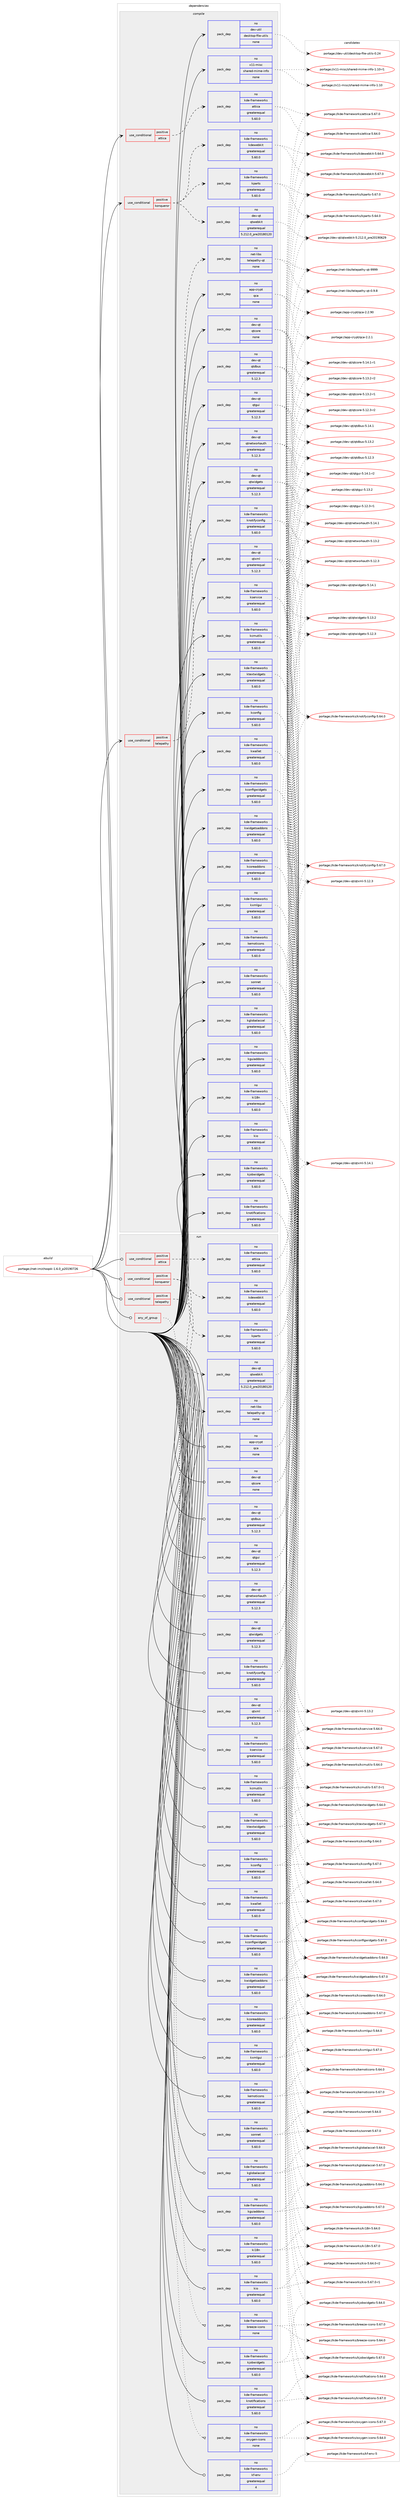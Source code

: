 digraph prolog {

# *************
# Graph options
# *************

newrank=true;
concentrate=true;
compound=true;
graph [rankdir=LR,fontname=Helvetica,fontsize=10,ranksep=1.5];#, ranksep=2.5, nodesep=0.2];
edge  [arrowhead=vee];
node  [fontname=Helvetica,fontsize=10];

# **********
# The ebuild
# **********

subgraph cluster_leftcol {
color=gray;
rank=same;
label=<<i>ebuild</i>>;
id [label="portage://net-im/choqok-1.6.0_p20190726", color=red, width=4, href="../net-im/choqok-1.6.0_p20190726.svg"];
}

# ****************
# The dependencies
# ****************

subgraph cluster_midcol {
color=gray;
label=<<i>dependencies</i>>;
subgraph cluster_compile {
fillcolor="#eeeeee";
style=filled;
label=<<i>compile</i>>;
subgraph cond22319 {
dependency99354 [label=<<TABLE BORDER="0" CELLBORDER="1" CELLSPACING="0" CELLPADDING="4"><TR><TD ROWSPAN="3" CELLPADDING="10">use_conditional</TD></TR><TR><TD>positive</TD></TR><TR><TD>attica</TD></TR></TABLE>>, shape=none, color=red];
subgraph pack75166 {
dependency99355 [label=<<TABLE BORDER="0" CELLBORDER="1" CELLSPACING="0" CELLPADDING="4" WIDTH="220"><TR><TD ROWSPAN="6" CELLPADDING="30">pack_dep</TD></TR><TR><TD WIDTH="110">no</TD></TR><TR><TD>kde-frameworks</TD></TR><TR><TD>attica</TD></TR><TR><TD>greaterequal</TD></TR><TR><TD>5.60.0</TD></TR></TABLE>>, shape=none, color=blue];
}
dependency99354:e -> dependency99355:w [weight=20,style="dashed",arrowhead="vee"];
}
id:e -> dependency99354:w [weight=20,style="solid",arrowhead="vee"];
subgraph cond22320 {
dependency99356 [label=<<TABLE BORDER="0" CELLBORDER="1" CELLSPACING="0" CELLPADDING="4"><TR><TD ROWSPAN="3" CELLPADDING="10">use_conditional</TD></TR><TR><TD>positive</TD></TR><TR><TD>konqueror</TD></TR></TABLE>>, shape=none, color=red];
subgraph pack75167 {
dependency99357 [label=<<TABLE BORDER="0" CELLBORDER="1" CELLSPACING="0" CELLPADDING="4" WIDTH="220"><TR><TD ROWSPAN="6" CELLPADDING="30">pack_dep</TD></TR><TR><TD WIDTH="110">no</TD></TR><TR><TD>dev-qt</TD></TR><TR><TD>qtwebkit</TD></TR><TR><TD>greaterequal</TD></TR><TR><TD>5.212.0_pre20180120</TD></TR></TABLE>>, shape=none, color=blue];
}
dependency99356:e -> dependency99357:w [weight=20,style="dashed",arrowhead="vee"];
subgraph pack75168 {
dependency99358 [label=<<TABLE BORDER="0" CELLBORDER="1" CELLSPACING="0" CELLPADDING="4" WIDTH="220"><TR><TD ROWSPAN="6" CELLPADDING="30">pack_dep</TD></TR><TR><TD WIDTH="110">no</TD></TR><TR><TD>kde-frameworks</TD></TR><TR><TD>kdewebkit</TD></TR><TR><TD>greaterequal</TD></TR><TR><TD>5.60.0</TD></TR></TABLE>>, shape=none, color=blue];
}
dependency99356:e -> dependency99358:w [weight=20,style="dashed",arrowhead="vee"];
subgraph pack75169 {
dependency99359 [label=<<TABLE BORDER="0" CELLBORDER="1" CELLSPACING="0" CELLPADDING="4" WIDTH="220"><TR><TD ROWSPAN="6" CELLPADDING="30">pack_dep</TD></TR><TR><TD WIDTH="110">no</TD></TR><TR><TD>kde-frameworks</TD></TR><TR><TD>kparts</TD></TR><TR><TD>greaterequal</TD></TR><TR><TD>5.60.0</TD></TR></TABLE>>, shape=none, color=blue];
}
dependency99356:e -> dependency99359:w [weight=20,style="dashed",arrowhead="vee"];
}
id:e -> dependency99356:w [weight=20,style="solid",arrowhead="vee"];
subgraph cond22321 {
dependency99360 [label=<<TABLE BORDER="0" CELLBORDER="1" CELLSPACING="0" CELLPADDING="4"><TR><TD ROWSPAN="3" CELLPADDING="10">use_conditional</TD></TR><TR><TD>positive</TD></TR><TR><TD>telepathy</TD></TR></TABLE>>, shape=none, color=red];
subgraph pack75170 {
dependency99361 [label=<<TABLE BORDER="0" CELLBORDER="1" CELLSPACING="0" CELLPADDING="4" WIDTH="220"><TR><TD ROWSPAN="6" CELLPADDING="30">pack_dep</TD></TR><TR><TD WIDTH="110">no</TD></TR><TR><TD>net-libs</TD></TR><TR><TD>telepathy-qt</TD></TR><TR><TD>none</TD></TR><TR><TD></TD></TR></TABLE>>, shape=none, color=blue];
}
dependency99360:e -> dependency99361:w [weight=20,style="dashed",arrowhead="vee"];
}
id:e -> dependency99360:w [weight=20,style="solid",arrowhead="vee"];
subgraph pack75171 {
dependency99362 [label=<<TABLE BORDER="0" CELLBORDER="1" CELLSPACING="0" CELLPADDING="4" WIDTH="220"><TR><TD ROWSPAN="6" CELLPADDING="30">pack_dep</TD></TR><TR><TD WIDTH="110">no</TD></TR><TR><TD>app-crypt</TD></TR><TR><TD>qca</TD></TR><TR><TD>none</TD></TR><TR><TD></TD></TR></TABLE>>, shape=none, color=blue];
}
id:e -> dependency99362:w [weight=20,style="solid",arrowhead="vee"];
subgraph pack75172 {
dependency99363 [label=<<TABLE BORDER="0" CELLBORDER="1" CELLSPACING="0" CELLPADDING="4" WIDTH="220"><TR><TD ROWSPAN="6" CELLPADDING="30">pack_dep</TD></TR><TR><TD WIDTH="110">no</TD></TR><TR><TD>dev-qt</TD></TR><TR><TD>qtcore</TD></TR><TR><TD>none</TD></TR><TR><TD></TD></TR></TABLE>>, shape=none, color=blue];
}
id:e -> dependency99363:w [weight=20,style="solid",arrowhead="vee"];
subgraph pack75173 {
dependency99364 [label=<<TABLE BORDER="0" CELLBORDER="1" CELLSPACING="0" CELLPADDING="4" WIDTH="220"><TR><TD ROWSPAN="6" CELLPADDING="30">pack_dep</TD></TR><TR><TD WIDTH="110">no</TD></TR><TR><TD>dev-qt</TD></TR><TR><TD>qtdbus</TD></TR><TR><TD>greaterequal</TD></TR><TR><TD>5.12.3</TD></TR></TABLE>>, shape=none, color=blue];
}
id:e -> dependency99364:w [weight=20,style="solid",arrowhead="vee"];
subgraph pack75174 {
dependency99365 [label=<<TABLE BORDER="0" CELLBORDER="1" CELLSPACING="0" CELLPADDING="4" WIDTH="220"><TR><TD ROWSPAN="6" CELLPADDING="30">pack_dep</TD></TR><TR><TD WIDTH="110">no</TD></TR><TR><TD>dev-qt</TD></TR><TR><TD>qtgui</TD></TR><TR><TD>greaterequal</TD></TR><TR><TD>5.12.3</TD></TR></TABLE>>, shape=none, color=blue];
}
id:e -> dependency99365:w [weight=20,style="solid",arrowhead="vee"];
subgraph pack75175 {
dependency99366 [label=<<TABLE BORDER="0" CELLBORDER="1" CELLSPACING="0" CELLPADDING="4" WIDTH="220"><TR><TD ROWSPAN="6" CELLPADDING="30">pack_dep</TD></TR><TR><TD WIDTH="110">no</TD></TR><TR><TD>dev-qt</TD></TR><TR><TD>qtnetworkauth</TD></TR><TR><TD>greaterequal</TD></TR><TR><TD>5.12.3</TD></TR></TABLE>>, shape=none, color=blue];
}
id:e -> dependency99366:w [weight=20,style="solid",arrowhead="vee"];
subgraph pack75176 {
dependency99367 [label=<<TABLE BORDER="0" CELLBORDER="1" CELLSPACING="0" CELLPADDING="4" WIDTH="220"><TR><TD ROWSPAN="6" CELLPADDING="30">pack_dep</TD></TR><TR><TD WIDTH="110">no</TD></TR><TR><TD>dev-qt</TD></TR><TR><TD>qtwidgets</TD></TR><TR><TD>greaterequal</TD></TR><TR><TD>5.12.3</TD></TR></TABLE>>, shape=none, color=blue];
}
id:e -> dependency99367:w [weight=20,style="solid",arrowhead="vee"];
subgraph pack75177 {
dependency99368 [label=<<TABLE BORDER="0" CELLBORDER="1" CELLSPACING="0" CELLPADDING="4" WIDTH="220"><TR><TD ROWSPAN="6" CELLPADDING="30">pack_dep</TD></TR><TR><TD WIDTH="110">no</TD></TR><TR><TD>dev-qt</TD></TR><TR><TD>qtxml</TD></TR><TR><TD>greaterequal</TD></TR><TR><TD>5.12.3</TD></TR></TABLE>>, shape=none, color=blue];
}
id:e -> dependency99368:w [weight=20,style="solid",arrowhead="vee"];
subgraph pack75178 {
dependency99369 [label=<<TABLE BORDER="0" CELLBORDER="1" CELLSPACING="0" CELLPADDING="4" WIDTH="220"><TR><TD ROWSPAN="6" CELLPADDING="30">pack_dep</TD></TR><TR><TD WIDTH="110">no</TD></TR><TR><TD>dev-util</TD></TR><TR><TD>desktop-file-utils</TD></TR><TR><TD>none</TD></TR><TR><TD></TD></TR></TABLE>>, shape=none, color=blue];
}
id:e -> dependency99369:w [weight=20,style="solid",arrowhead="vee"];
subgraph pack75179 {
dependency99370 [label=<<TABLE BORDER="0" CELLBORDER="1" CELLSPACING="0" CELLPADDING="4" WIDTH="220"><TR><TD ROWSPAN="6" CELLPADDING="30">pack_dep</TD></TR><TR><TD WIDTH="110">no</TD></TR><TR><TD>kde-frameworks</TD></TR><TR><TD>kcmutils</TD></TR><TR><TD>greaterequal</TD></TR><TR><TD>5.60.0</TD></TR></TABLE>>, shape=none, color=blue];
}
id:e -> dependency99370:w [weight=20,style="solid",arrowhead="vee"];
subgraph pack75180 {
dependency99371 [label=<<TABLE BORDER="0" CELLBORDER="1" CELLSPACING="0" CELLPADDING="4" WIDTH="220"><TR><TD ROWSPAN="6" CELLPADDING="30">pack_dep</TD></TR><TR><TD WIDTH="110">no</TD></TR><TR><TD>kde-frameworks</TD></TR><TR><TD>kconfig</TD></TR><TR><TD>greaterequal</TD></TR><TR><TD>5.60.0</TD></TR></TABLE>>, shape=none, color=blue];
}
id:e -> dependency99371:w [weight=20,style="solid",arrowhead="vee"];
subgraph pack75181 {
dependency99372 [label=<<TABLE BORDER="0" CELLBORDER="1" CELLSPACING="0" CELLPADDING="4" WIDTH="220"><TR><TD ROWSPAN="6" CELLPADDING="30">pack_dep</TD></TR><TR><TD WIDTH="110">no</TD></TR><TR><TD>kde-frameworks</TD></TR><TR><TD>kconfigwidgets</TD></TR><TR><TD>greaterequal</TD></TR><TR><TD>5.60.0</TD></TR></TABLE>>, shape=none, color=blue];
}
id:e -> dependency99372:w [weight=20,style="solid",arrowhead="vee"];
subgraph pack75182 {
dependency99373 [label=<<TABLE BORDER="0" CELLBORDER="1" CELLSPACING="0" CELLPADDING="4" WIDTH="220"><TR><TD ROWSPAN="6" CELLPADDING="30">pack_dep</TD></TR><TR><TD WIDTH="110">no</TD></TR><TR><TD>kde-frameworks</TD></TR><TR><TD>kcoreaddons</TD></TR><TR><TD>greaterequal</TD></TR><TR><TD>5.60.0</TD></TR></TABLE>>, shape=none, color=blue];
}
id:e -> dependency99373:w [weight=20,style="solid",arrowhead="vee"];
subgraph pack75183 {
dependency99374 [label=<<TABLE BORDER="0" CELLBORDER="1" CELLSPACING="0" CELLPADDING="4" WIDTH="220"><TR><TD ROWSPAN="6" CELLPADDING="30">pack_dep</TD></TR><TR><TD WIDTH="110">no</TD></TR><TR><TD>kde-frameworks</TD></TR><TR><TD>kemoticons</TD></TR><TR><TD>greaterequal</TD></TR><TR><TD>5.60.0</TD></TR></TABLE>>, shape=none, color=blue];
}
id:e -> dependency99374:w [weight=20,style="solid",arrowhead="vee"];
subgraph pack75184 {
dependency99375 [label=<<TABLE BORDER="0" CELLBORDER="1" CELLSPACING="0" CELLPADDING="4" WIDTH="220"><TR><TD ROWSPAN="6" CELLPADDING="30">pack_dep</TD></TR><TR><TD WIDTH="110">no</TD></TR><TR><TD>kde-frameworks</TD></TR><TR><TD>kglobalaccel</TD></TR><TR><TD>greaterequal</TD></TR><TR><TD>5.60.0</TD></TR></TABLE>>, shape=none, color=blue];
}
id:e -> dependency99375:w [weight=20,style="solid",arrowhead="vee"];
subgraph pack75185 {
dependency99376 [label=<<TABLE BORDER="0" CELLBORDER="1" CELLSPACING="0" CELLPADDING="4" WIDTH="220"><TR><TD ROWSPAN="6" CELLPADDING="30">pack_dep</TD></TR><TR><TD WIDTH="110">no</TD></TR><TR><TD>kde-frameworks</TD></TR><TR><TD>kguiaddons</TD></TR><TR><TD>greaterequal</TD></TR><TR><TD>5.60.0</TD></TR></TABLE>>, shape=none, color=blue];
}
id:e -> dependency99376:w [weight=20,style="solid",arrowhead="vee"];
subgraph pack75186 {
dependency99377 [label=<<TABLE BORDER="0" CELLBORDER="1" CELLSPACING="0" CELLPADDING="4" WIDTH="220"><TR><TD ROWSPAN="6" CELLPADDING="30">pack_dep</TD></TR><TR><TD WIDTH="110">no</TD></TR><TR><TD>kde-frameworks</TD></TR><TR><TD>ki18n</TD></TR><TR><TD>greaterequal</TD></TR><TR><TD>5.60.0</TD></TR></TABLE>>, shape=none, color=blue];
}
id:e -> dependency99377:w [weight=20,style="solid",arrowhead="vee"];
subgraph pack75187 {
dependency99378 [label=<<TABLE BORDER="0" CELLBORDER="1" CELLSPACING="0" CELLPADDING="4" WIDTH="220"><TR><TD ROWSPAN="6" CELLPADDING="30">pack_dep</TD></TR><TR><TD WIDTH="110">no</TD></TR><TR><TD>kde-frameworks</TD></TR><TR><TD>kio</TD></TR><TR><TD>greaterequal</TD></TR><TR><TD>5.60.0</TD></TR></TABLE>>, shape=none, color=blue];
}
id:e -> dependency99378:w [weight=20,style="solid",arrowhead="vee"];
subgraph pack75188 {
dependency99379 [label=<<TABLE BORDER="0" CELLBORDER="1" CELLSPACING="0" CELLPADDING="4" WIDTH="220"><TR><TD ROWSPAN="6" CELLPADDING="30">pack_dep</TD></TR><TR><TD WIDTH="110">no</TD></TR><TR><TD>kde-frameworks</TD></TR><TR><TD>kjobwidgets</TD></TR><TR><TD>greaterequal</TD></TR><TR><TD>5.60.0</TD></TR></TABLE>>, shape=none, color=blue];
}
id:e -> dependency99379:w [weight=20,style="solid",arrowhead="vee"];
subgraph pack75189 {
dependency99380 [label=<<TABLE BORDER="0" CELLBORDER="1" CELLSPACING="0" CELLPADDING="4" WIDTH="220"><TR><TD ROWSPAN="6" CELLPADDING="30">pack_dep</TD></TR><TR><TD WIDTH="110">no</TD></TR><TR><TD>kde-frameworks</TD></TR><TR><TD>knotifications</TD></TR><TR><TD>greaterequal</TD></TR><TR><TD>5.60.0</TD></TR></TABLE>>, shape=none, color=blue];
}
id:e -> dependency99380:w [weight=20,style="solid",arrowhead="vee"];
subgraph pack75190 {
dependency99381 [label=<<TABLE BORDER="0" CELLBORDER="1" CELLSPACING="0" CELLPADDING="4" WIDTH="220"><TR><TD ROWSPAN="6" CELLPADDING="30">pack_dep</TD></TR><TR><TD WIDTH="110">no</TD></TR><TR><TD>kde-frameworks</TD></TR><TR><TD>knotifyconfig</TD></TR><TR><TD>greaterequal</TD></TR><TR><TD>5.60.0</TD></TR></TABLE>>, shape=none, color=blue];
}
id:e -> dependency99381:w [weight=20,style="solid",arrowhead="vee"];
subgraph pack75191 {
dependency99382 [label=<<TABLE BORDER="0" CELLBORDER="1" CELLSPACING="0" CELLPADDING="4" WIDTH="220"><TR><TD ROWSPAN="6" CELLPADDING="30">pack_dep</TD></TR><TR><TD WIDTH="110">no</TD></TR><TR><TD>kde-frameworks</TD></TR><TR><TD>kservice</TD></TR><TR><TD>greaterequal</TD></TR><TR><TD>5.60.0</TD></TR></TABLE>>, shape=none, color=blue];
}
id:e -> dependency99382:w [weight=20,style="solid",arrowhead="vee"];
subgraph pack75192 {
dependency99383 [label=<<TABLE BORDER="0" CELLBORDER="1" CELLSPACING="0" CELLPADDING="4" WIDTH="220"><TR><TD ROWSPAN="6" CELLPADDING="30">pack_dep</TD></TR><TR><TD WIDTH="110">no</TD></TR><TR><TD>kde-frameworks</TD></TR><TR><TD>ktextwidgets</TD></TR><TR><TD>greaterequal</TD></TR><TR><TD>5.60.0</TD></TR></TABLE>>, shape=none, color=blue];
}
id:e -> dependency99383:w [weight=20,style="solid",arrowhead="vee"];
subgraph pack75193 {
dependency99384 [label=<<TABLE BORDER="0" CELLBORDER="1" CELLSPACING="0" CELLPADDING="4" WIDTH="220"><TR><TD ROWSPAN="6" CELLPADDING="30">pack_dep</TD></TR><TR><TD WIDTH="110">no</TD></TR><TR><TD>kde-frameworks</TD></TR><TR><TD>kwallet</TD></TR><TR><TD>greaterequal</TD></TR><TR><TD>5.60.0</TD></TR></TABLE>>, shape=none, color=blue];
}
id:e -> dependency99384:w [weight=20,style="solid",arrowhead="vee"];
subgraph pack75194 {
dependency99385 [label=<<TABLE BORDER="0" CELLBORDER="1" CELLSPACING="0" CELLPADDING="4" WIDTH="220"><TR><TD ROWSPAN="6" CELLPADDING="30">pack_dep</TD></TR><TR><TD WIDTH="110">no</TD></TR><TR><TD>kde-frameworks</TD></TR><TR><TD>kwidgetsaddons</TD></TR><TR><TD>greaterequal</TD></TR><TR><TD>5.60.0</TD></TR></TABLE>>, shape=none, color=blue];
}
id:e -> dependency99385:w [weight=20,style="solid",arrowhead="vee"];
subgraph pack75195 {
dependency99386 [label=<<TABLE BORDER="0" CELLBORDER="1" CELLSPACING="0" CELLPADDING="4" WIDTH="220"><TR><TD ROWSPAN="6" CELLPADDING="30">pack_dep</TD></TR><TR><TD WIDTH="110">no</TD></TR><TR><TD>kde-frameworks</TD></TR><TR><TD>kxmlgui</TD></TR><TR><TD>greaterequal</TD></TR><TR><TD>5.60.0</TD></TR></TABLE>>, shape=none, color=blue];
}
id:e -> dependency99386:w [weight=20,style="solid",arrowhead="vee"];
subgraph pack75196 {
dependency99387 [label=<<TABLE BORDER="0" CELLBORDER="1" CELLSPACING="0" CELLPADDING="4" WIDTH="220"><TR><TD ROWSPAN="6" CELLPADDING="30">pack_dep</TD></TR><TR><TD WIDTH="110">no</TD></TR><TR><TD>kde-frameworks</TD></TR><TR><TD>sonnet</TD></TR><TR><TD>greaterequal</TD></TR><TR><TD>5.60.0</TD></TR></TABLE>>, shape=none, color=blue];
}
id:e -> dependency99387:w [weight=20,style="solid",arrowhead="vee"];
subgraph pack75197 {
dependency99388 [label=<<TABLE BORDER="0" CELLBORDER="1" CELLSPACING="0" CELLPADDING="4" WIDTH="220"><TR><TD ROWSPAN="6" CELLPADDING="30">pack_dep</TD></TR><TR><TD WIDTH="110">no</TD></TR><TR><TD>x11-misc</TD></TR><TR><TD>shared-mime-info</TD></TR><TR><TD>none</TD></TR><TR><TD></TD></TR></TABLE>>, shape=none, color=blue];
}
id:e -> dependency99388:w [weight=20,style="solid",arrowhead="vee"];
}
subgraph cluster_compileandrun {
fillcolor="#eeeeee";
style=filled;
label=<<i>compile and run</i>>;
}
subgraph cluster_run {
fillcolor="#eeeeee";
style=filled;
label=<<i>run</i>>;
subgraph any1782 {
dependency99389 [label=<<TABLE BORDER="0" CELLBORDER="1" CELLSPACING="0" CELLPADDING="4"><TR><TD CELLPADDING="10">any_of_group</TD></TR></TABLE>>, shape=none, color=red];subgraph pack75198 {
dependency99390 [label=<<TABLE BORDER="0" CELLBORDER="1" CELLSPACING="0" CELLPADDING="4" WIDTH="220"><TR><TD ROWSPAN="6" CELLPADDING="30">pack_dep</TD></TR><TR><TD WIDTH="110">no</TD></TR><TR><TD>kde-frameworks</TD></TR><TR><TD>breeze-icons</TD></TR><TR><TD>none</TD></TR><TR><TD></TD></TR></TABLE>>, shape=none, color=blue];
}
dependency99389:e -> dependency99390:w [weight=20,style="dotted",arrowhead="oinv"];
subgraph pack75199 {
dependency99391 [label=<<TABLE BORDER="0" CELLBORDER="1" CELLSPACING="0" CELLPADDING="4" WIDTH="220"><TR><TD ROWSPAN="6" CELLPADDING="30">pack_dep</TD></TR><TR><TD WIDTH="110">no</TD></TR><TR><TD>kde-frameworks</TD></TR><TR><TD>oxygen-icons</TD></TR><TR><TD>none</TD></TR><TR><TD></TD></TR></TABLE>>, shape=none, color=blue];
}
dependency99389:e -> dependency99391:w [weight=20,style="dotted",arrowhead="oinv"];
}
id:e -> dependency99389:w [weight=20,style="solid",arrowhead="odot"];
subgraph cond22322 {
dependency99392 [label=<<TABLE BORDER="0" CELLBORDER="1" CELLSPACING="0" CELLPADDING="4"><TR><TD ROWSPAN="3" CELLPADDING="10">use_conditional</TD></TR><TR><TD>positive</TD></TR><TR><TD>attica</TD></TR></TABLE>>, shape=none, color=red];
subgraph pack75200 {
dependency99393 [label=<<TABLE BORDER="0" CELLBORDER="1" CELLSPACING="0" CELLPADDING="4" WIDTH="220"><TR><TD ROWSPAN="6" CELLPADDING="30">pack_dep</TD></TR><TR><TD WIDTH="110">no</TD></TR><TR><TD>kde-frameworks</TD></TR><TR><TD>attica</TD></TR><TR><TD>greaterequal</TD></TR><TR><TD>5.60.0</TD></TR></TABLE>>, shape=none, color=blue];
}
dependency99392:e -> dependency99393:w [weight=20,style="dashed",arrowhead="vee"];
}
id:e -> dependency99392:w [weight=20,style="solid",arrowhead="odot"];
subgraph cond22323 {
dependency99394 [label=<<TABLE BORDER="0" CELLBORDER="1" CELLSPACING="0" CELLPADDING="4"><TR><TD ROWSPAN="3" CELLPADDING="10">use_conditional</TD></TR><TR><TD>positive</TD></TR><TR><TD>konqueror</TD></TR></TABLE>>, shape=none, color=red];
subgraph pack75201 {
dependency99395 [label=<<TABLE BORDER="0" CELLBORDER="1" CELLSPACING="0" CELLPADDING="4" WIDTH="220"><TR><TD ROWSPAN="6" CELLPADDING="30">pack_dep</TD></TR><TR><TD WIDTH="110">no</TD></TR><TR><TD>dev-qt</TD></TR><TR><TD>qtwebkit</TD></TR><TR><TD>greaterequal</TD></TR><TR><TD>5.212.0_pre20180120</TD></TR></TABLE>>, shape=none, color=blue];
}
dependency99394:e -> dependency99395:w [weight=20,style="dashed",arrowhead="vee"];
subgraph pack75202 {
dependency99396 [label=<<TABLE BORDER="0" CELLBORDER="1" CELLSPACING="0" CELLPADDING="4" WIDTH="220"><TR><TD ROWSPAN="6" CELLPADDING="30">pack_dep</TD></TR><TR><TD WIDTH="110">no</TD></TR><TR><TD>kde-frameworks</TD></TR><TR><TD>kdewebkit</TD></TR><TR><TD>greaterequal</TD></TR><TR><TD>5.60.0</TD></TR></TABLE>>, shape=none, color=blue];
}
dependency99394:e -> dependency99396:w [weight=20,style="dashed",arrowhead="vee"];
subgraph pack75203 {
dependency99397 [label=<<TABLE BORDER="0" CELLBORDER="1" CELLSPACING="0" CELLPADDING="4" WIDTH="220"><TR><TD ROWSPAN="6" CELLPADDING="30">pack_dep</TD></TR><TR><TD WIDTH="110">no</TD></TR><TR><TD>kde-frameworks</TD></TR><TR><TD>kparts</TD></TR><TR><TD>greaterequal</TD></TR><TR><TD>5.60.0</TD></TR></TABLE>>, shape=none, color=blue];
}
dependency99394:e -> dependency99397:w [weight=20,style="dashed",arrowhead="vee"];
}
id:e -> dependency99394:w [weight=20,style="solid",arrowhead="odot"];
subgraph cond22324 {
dependency99398 [label=<<TABLE BORDER="0" CELLBORDER="1" CELLSPACING="0" CELLPADDING="4"><TR><TD ROWSPAN="3" CELLPADDING="10">use_conditional</TD></TR><TR><TD>positive</TD></TR><TR><TD>telepathy</TD></TR></TABLE>>, shape=none, color=red];
subgraph pack75204 {
dependency99399 [label=<<TABLE BORDER="0" CELLBORDER="1" CELLSPACING="0" CELLPADDING="4" WIDTH="220"><TR><TD ROWSPAN="6" CELLPADDING="30">pack_dep</TD></TR><TR><TD WIDTH="110">no</TD></TR><TR><TD>net-libs</TD></TR><TR><TD>telepathy-qt</TD></TR><TR><TD>none</TD></TR><TR><TD></TD></TR></TABLE>>, shape=none, color=blue];
}
dependency99398:e -> dependency99399:w [weight=20,style="dashed",arrowhead="vee"];
}
id:e -> dependency99398:w [weight=20,style="solid",arrowhead="odot"];
subgraph pack75205 {
dependency99400 [label=<<TABLE BORDER="0" CELLBORDER="1" CELLSPACING="0" CELLPADDING="4" WIDTH="220"><TR><TD ROWSPAN="6" CELLPADDING="30">pack_dep</TD></TR><TR><TD WIDTH="110">no</TD></TR><TR><TD>app-crypt</TD></TR><TR><TD>qca</TD></TR><TR><TD>none</TD></TR><TR><TD></TD></TR></TABLE>>, shape=none, color=blue];
}
id:e -> dependency99400:w [weight=20,style="solid",arrowhead="odot"];
subgraph pack75206 {
dependency99401 [label=<<TABLE BORDER="0" CELLBORDER="1" CELLSPACING="0" CELLPADDING="4" WIDTH="220"><TR><TD ROWSPAN="6" CELLPADDING="30">pack_dep</TD></TR><TR><TD WIDTH="110">no</TD></TR><TR><TD>dev-qt</TD></TR><TR><TD>qtcore</TD></TR><TR><TD>none</TD></TR><TR><TD></TD></TR></TABLE>>, shape=none, color=blue];
}
id:e -> dependency99401:w [weight=20,style="solid",arrowhead="odot"];
subgraph pack75207 {
dependency99402 [label=<<TABLE BORDER="0" CELLBORDER="1" CELLSPACING="0" CELLPADDING="4" WIDTH="220"><TR><TD ROWSPAN="6" CELLPADDING="30">pack_dep</TD></TR><TR><TD WIDTH="110">no</TD></TR><TR><TD>dev-qt</TD></TR><TR><TD>qtdbus</TD></TR><TR><TD>greaterequal</TD></TR><TR><TD>5.12.3</TD></TR></TABLE>>, shape=none, color=blue];
}
id:e -> dependency99402:w [weight=20,style="solid",arrowhead="odot"];
subgraph pack75208 {
dependency99403 [label=<<TABLE BORDER="0" CELLBORDER="1" CELLSPACING="0" CELLPADDING="4" WIDTH="220"><TR><TD ROWSPAN="6" CELLPADDING="30">pack_dep</TD></TR><TR><TD WIDTH="110">no</TD></TR><TR><TD>dev-qt</TD></TR><TR><TD>qtgui</TD></TR><TR><TD>greaterequal</TD></TR><TR><TD>5.12.3</TD></TR></TABLE>>, shape=none, color=blue];
}
id:e -> dependency99403:w [weight=20,style="solid",arrowhead="odot"];
subgraph pack75209 {
dependency99404 [label=<<TABLE BORDER="0" CELLBORDER="1" CELLSPACING="0" CELLPADDING="4" WIDTH="220"><TR><TD ROWSPAN="6" CELLPADDING="30">pack_dep</TD></TR><TR><TD WIDTH="110">no</TD></TR><TR><TD>dev-qt</TD></TR><TR><TD>qtnetworkauth</TD></TR><TR><TD>greaterequal</TD></TR><TR><TD>5.12.3</TD></TR></TABLE>>, shape=none, color=blue];
}
id:e -> dependency99404:w [weight=20,style="solid",arrowhead="odot"];
subgraph pack75210 {
dependency99405 [label=<<TABLE BORDER="0" CELLBORDER="1" CELLSPACING="0" CELLPADDING="4" WIDTH="220"><TR><TD ROWSPAN="6" CELLPADDING="30">pack_dep</TD></TR><TR><TD WIDTH="110">no</TD></TR><TR><TD>dev-qt</TD></TR><TR><TD>qtwidgets</TD></TR><TR><TD>greaterequal</TD></TR><TR><TD>5.12.3</TD></TR></TABLE>>, shape=none, color=blue];
}
id:e -> dependency99405:w [weight=20,style="solid",arrowhead="odot"];
subgraph pack75211 {
dependency99406 [label=<<TABLE BORDER="0" CELLBORDER="1" CELLSPACING="0" CELLPADDING="4" WIDTH="220"><TR><TD ROWSPAN="6" CELLPADDING="30">pack_dep</TD></TR><TR><TD WIDTH="110">no</TD></TR><TR><TD>dev-qt</TD></TR><TR><TD>qtxml</TD></TR><TR><TD>greaterequal</TD></TR><TR><TD>5.12.3</TD></TR></TABLE>>, shape=none, color=blue];
}
id:e -> dependency99406:w [weight=20,style="solid",arrowhead="odot"];
subgraph pack75212 {
dependency99407 [label=<<TABLE BORDER="0" CELLBORDER="1" CELLSPACING="0" CELLPADDING="4" WIDTH="220"><TR><TD ROWSPAN="6" CELLPADDING="30">pack_dep</TD></TR><TR><TD WIDTH="110">no</TD></TR><TR><TD>kde-frameworks</TD></TR><TR><TD>kcmutils</TD></TR><TR><TD>greaterequal</TD></TR><TR><TD>5.60.0</TD></TR></TABLE>>, shape=none, color=blue];
}
id:e -> dependency99407:w [weight=20,style="solid",arrowhead="odot"];
subgraph pack75213 {
dependency99408 [label=<<TABLE BORDER="0" CELLBORDER="1" CELLSPACING="0" CELLPADDING="4" WIDTH="220"><TR><TD ROWSPAN="6" CELLPADDING="30">pack_dep</TD></TR><TR><TD WIDTH="110">no</TD></TR><TR><TD>kde-frameworks</TD></TR><TR><TD>kconfig</TD></TR><TR><TD>greaterequal</TD></TR><TR><TD>5.60.0</TD></TR></TABLE>>, shape=none, color=blue];
}
id:e -> dependency99408:w [weight=20,style="solid",arrowhead="odot"];
subgraph pack75214 {
dependency99409 [label=<<TABLE BORDER="0" CELLBORDER="1" CELLSPACING="0" CELLPADDING="4" WIDTH="220"><TR><TD ROWSPAN="6" CELLPADDING="30">pack_dep</TD></TR><TR><TD WIDTH="110">no</TD></TR><TR><TD>kde-frameworks</TD></TR><TR><TD>kconfigwidgets</TD></TR><TR><TD>greaterequal</TD></TR><TR><TD>5.60.0</TD></TR></TABLE>>, shape=none, color=blue];
}
id:e -> dependency99409:w [weight=20,style="solid",arrowhead="odot"];
subgraph pack75215 {
dependency99410 [label=<<TABLE BORDER="0" CELLBORDER="1" CELLSPACING="0" CELLPADDING="4" WIDTH="220"><TR><TD ROWSPAN="6" CELLPADDING="30">pack_dep</TD></TR><TR><TD WIDTH="110">no</TD></TR><TR><TD>kde-frameworks</TD></TR><TR><TD>kcoreaddons</TD></TR><TR><TD>greaterequal</TD></TR><TR><TD>5.60.0</TD></TR></TABLE>>, shape=none, color=blue];
}
id:e -> dependency99410:w [weight=20,style="solid",arrowhead="odot"];
subgraph pack75216 {
dependency99411 [label=<<TABLE BORDER="0" CELLBORDER="1" CELLSPACING="0" CELLPADDING="4" WIDTH="220"><TR><TD ROWSPAN="6" CELLPADDING="30">pack_dep</TD></TR><TR><TD WIDTH="110">no</TD></TR><TR><TD>kde-frameworks</TD></TR><TR><TD>kemoticons</TD></TR><TR><TD>greaterequal</TD></TR><TR><TD>5.60.0</TD></TR></TABLE>>, shape=none, color=blue];
}
id:e -> dependency99411:w [weight=20,style="solid",arrowhead="odot"];
subgraph pack75217 {
dependency99412 [label=<<TABLE BORDER="0" CELLBORDER="1" CELLSPACING="0" CELLPADDING="4" WIDTH="220"><TR><TD ROWSPAN="6" CELLPADDING="30">pack_dep</TD></TR><TR><TD WIDTH="110">no</TD></TR><TR><TD>kde-frameworks</TD></TR><TR><TD>kf-env</TD></TR><TR><TD>greaterequal</TD></TR><TR><TD>4</TD></TR></TABLE>>, shape=none, color=blue];
}
id:e -> dependency99412:w [weight=20,style="solid",arrowhead="odot"];
subgraph pack75218 {
dependency99413 [label=<<TABLE BORDER="0" CELLBORDER="1" CELLSPACING="0" CELLPADDING="4" WIDTH="220"><TR><TD ROWSPAN="6" CELLPADDING="30">pack_dep</TD></TR><TR><TD WIDTH="110">no</TD></TR><TR><TD>kde-frameworks</TD></TR><TR><TD>kglobalaccel</TD></TR><TR><TD>greaterequal</TD></TR><TR><TD>5.60.0</TD></TR></TABLE>>, shape=none, color=blue];
}
id:e -> dependency99413:w [weight=20,style="solid",arrowhead="odot"];
subgraph pack75219 {
dependency99414 [label=<<TABLE BORDER="0" CELLBORDER="1" CELLSPACING="0" CELLPADDING="4" WIDTH="220"><TR><TD ROWSPAN="6" CELLPADDING="30">pack_dep</TD></TR><TR><TD WIDTH="110">no</TD></TR><TR><TD>kde-frameworks</TD></TR><TR><TD>kguiaddons</TD></TR><TR><TD>greaterequal</TD></TR><TR><TD>5.60.0</TD></TR></TABLE>>, shape=none, color=blue];
}
id:e -> dependency99414:w [weight=20,style="solid",arrowhead="odot"];
subgraph pack75220 {
dependency99415 [label=<<TABLE BORDER="0" CELLBORDER="1" CELLSPACING="0" CELLPADDING="4" WIDTH="220"><TR><TD ROWSPAN="6" CELLPADDING="30">pack_dep</TD></TR><TR><TD WIDTH="110">no</TD></TR><TR><TD>kde-frameworks</TD></TR><TR><TD>ki18n</TD></TR><TR><TD>greaterequal</TD></TR><TR><TD>5.60.0</TD></TR></TABLE>>, shape=none, color=blue];
}
id:e -> dependency99415:w [weight=20,style="solid",arrowhead="odot"];
subgraph pack75221 {
dependency99416 [label=<<TABLE BORDER="0" CELLBORDER="1" CELLSPACING="0" CELLPADDING="4" WIDTH="220"><TR><TD ROWSPAN="6" CELLPADDING="30">pack_dep</TD></TR><TR><TD WIDTH="110">no</TD></TR><TR><TD>kde-frameworks</TD></TR><TR><TD>kio</TD></TR><TR><TD>greaterequal</TD></TR><TR><TD>5.60.0</TD></TR></TABLE>>, shape=none, color=blue];
}
id:e -> dependency99416:w [weight=20,style="solid",arrowhead="odot"];
subgraph pack75222 {
dependency99417 [label=<<TABLE BORDER="0" CELLBORDER="1" CELLSPACING="0" CELLPADDING="4" WIDTH="220"><TR><TD ROWSPAN="6" CELLPADDING="30">pack_dep</TD></TR><TR><TD WIDTH="110">no</TD></TR><TR><TD>kde-frameworks</TD></TR><TR><TD>kjobwidgets</TD></TR><TR><TD>greaterequal</TD></TR><TR><TD>5.60.0</TD></TR></TABLE>>, shape=none, color=blue];
}
id:e -> dependency99417:w [weight=20,style="solid",arrowhead="odot"];
subgraph pack75223 {
dependency99418 [label=<<TABLE BORDER="0" CELLBORDER="1" CELLSPACING="0" CELLPADDING="4" WIDTH="220"><TR><TD ROWSPAN="6" CELLPADDING="30">pack_dep</TD></TR><TR><TD WIDTH="110">no</TD></TR><TR><TD>kde-frameworks</TD></TR><TR><TD>knotifications</TD></TR><TR><TD>greaterequal</TD></TR><TR><TD>5.60.0</TD></TR></TABLE>>, shape=none, color=blue];
}
id:e -> dependency99418:w [weight=20,style="solid",arrowhead="odot"];
subgraph pack75224 {
dependency99419 [label=<<TABLE BORDER="0" CELLBORDER="1" CELLSPACING="0" CELLPADDING="4" WIDTH="220"><TR><TD ROWSPAN="6" CELLPADDING="30">pack_dep</TD></TR><TR><TD WIDTH="110">no</TD></TR><TR><TD>kde-frameworks</TD></TR><TR><TD>knotifyconfig</TD></TR><TR><TD>greaterequal</TD></TR><TR><TD>5.60.0</TD></TR></TABLE>>, shape=none, color=blue];
}
id:e -> dependency99419:w [weight=20,style="solid",arrowhead="odot"];
subgraph pack75225 {
dependency99420 [label=<<TABLE BORDER="0" CELLBORDER="1" CELLSPACING="0" CELLPADDING="4" WIDTH="220"><TR><TD ROWSPAN="6" CELLPADDING="30">pack_dep</TD></TR><TR><TD WIDTH="110">no</TD></TR><TR><TD>kde-frameworks</TD></TR><TR><TD>kservice</TD></TR><TR><TD>greaterequal</TD></TR><TR><TD>5.60.0</TD></TR></TABLE>>, shape=none, color=blue];
}
id:e -> dependency99420:w [weight=20,style="solid",arrowhead="odot"];
subgraph pack75226 {
dependency99421 [label=<<TABLE BORDER="0" CELLBORDER="1" CELLSPACING="0" CELLPADDING="4" WIDTH="220"><TR><TD ROWSPAN="6" CELLPADDING="30">pack_dep</TD></TR><TR><TD WIDTH="110">no</TD></TR><TR><TD>kde-frameworks</TD></TR><TR><TD>ktextwidgets</TD></TR><TR><TD>greaterequal</TD></TR><TR><TD>5.60.0</TD></TR></TABLE>>, shape=none, color=blue];
}
id:e -> dependency99421:w [weight=20,style="solid",arrowhead="odot"];
subgraph pack75227 {
dependency99422 [label=<<TABLE BORDER="0" CELLBORDER="1" CELLSPACING="0" CELLPADDING="4" WIDTH="220"><TR><TD ROWSPAN="6" CELLPADDING="30">pack_dep</TD></TR><TR><TD WIDTH="110">no</TD></TR><TR><TD>kde-frameworks</TD></TR><TR><TD>kwallet</TD></TR><TR><TD>greaterequal</TD></TR><TR><TD>5.60.0</TD></TR></TABLE>>, shape=none, color=blue];
}
id:e -> dependency99422:w [weight=20,style="solid",arrowhead="odot"];
subgraph pack75228 {
dependency99423 [label=<<TABLE BORDER="0" CELLBORDER="1" CELLSPACING="0" CELLPADDING="4" WIDTH="220"><TR><TD ROWSPAN="6" CELLPADDING="30">pack_dep</TD></TR><TR><TD WIDTH="110">no</TD></TR><TR><TD>kde-frameworks</TD></TR><TR><TD>kwidgetsaddons</TD></TR><TR><TD>greaterequal</TD></TR><TR><TD>5.60.0</TD></TR></TABLE>>, shape=none, color=blue];
}
id:e -> dependency99423:w [weight=20,style="solid",arrowhead="odot"];
subgraph pack75229 {
dependency99424 [label=<<TABLE BORDER="0" CELLBORDER="1" CELLSPACING="0" CELLPADDING="4" WIDTH="220"><TR><TD ROWSPAN="6" CELLPADDING="30">pack_dep</TD></TR><TR><TD WIDTH="110">no</TD></TR><TR><TD>kde-frameworks</TD></TR><TR><TD>kxmlgui</TD></TR><TR><TD>greaterequal</TD></TR><TR><TD>5.60.0</TD></TR></TABLE>>, shape=none, color=blue];
}
id:e -> dependency99424:w [weight=20,style="solid",arrowhead="odot"];
subgraph pack75230 {
dependency99425 [label=<<TABLE BORDER="0" CELLBORDER="1" CELLSPACING="0" CELLPADDING="4" WIDTH="220"><TR><TD ROWSPAN="6" CELLPADDING="30">pack_dep</TD></TR><TR><TD WIDTH="110">no</TD></TR><TR><TD>kde-frameworks</TD></TR><TR><TD>sonnet</TD></TR><TR><TD>greaterequal</TD></TR><TR><TD>5.60.0</TD></TR></TABLE>>, shape=none, color=blue];
}
id:e -> dependency99425:w [weight=20,style="solid",arrowhead="odot"];
}
}

# **************
# The candidates
# **************

subgraph cluster_choices {
rank=same;
color=gray;
label=<<i>candidates</i>>;

subgraph choice75166 {
color=black;
nodesep=1;
choice10710010145102114971091011191111141071154797116116105999745534654554648 [label="portage://kde-frameworks/attica-5.67.0", color=red, width=4,href="../kde-frameworks/attica-5.67.0.svg"];
choice10710010145102114971091011191111141071154797116116105999745534654524648 [label="portage://kde-frameworks/attica-5.64.0", color=red, width=4,href="../kde-frameworks/attica-5.64.0.svg"];
dependency99355:e -> choice10710010145102114971091011191111141071154797116116105999745534654554648:w [style=dotted,weight="100"];
dependency99355:e -> choice10710010145102114971091011191111141071154797116116105999745534654524648:w [style=dotted,weight="100"];
}
subgraph choice75167 {
color=black;
nodesep=1;
choice1001011184511311647113116119101981071051164553465049504648951121141015048495748545057 [label="portage://dev-qt/qtwebkit-5.212.0_pre20190629", color=red, width=4,href="../dev-qt/qtwebkit-5.212.0_pre20190629.svg"];
dependency99357:e -> choice1001011184511311647113116119101981071051164553465049504648951121141015048495748545057:w [style=dotted,weight="100"];
}
subgraph choice75168 {
color=black;
nodesep=1;
choice1071001014510211497109101119111114107115471071001011191019810710511645534654554648 [label="portage://kde-frameworks/kdewebkit-5.67.0", color=red, width=4,href="../kde-frameworks/kdewebkit-5.67.0.svg"];
choice1071001014510211497109101119111114107115471071001011191019810710511645534654524648 [label="portage://kde-frameworks/kdewebkit-5.64.0", color=red, width=4,href="../kde-frameworks/kdewebkit-5.64.0.svg"];
dependency99358:e -> choice1071001014510211497109101119111114107115471071001011191019810710511645534654554648:w [style=dotted,weight="100"];
dependency99358:e -> choice1071001014510211497109101119111114107115471071001011191019810710511645534654524648:w [style=dotted,weight="100"];
}
subgraph choice75169 {
color=black;
nodesep=1;
choice1071001014510211497109101119111114107115471071129711411611545534654554648 [label="portage://kde-frameworks/kparts-5.67.0", color=red, width=4,href="../kde-frameworks/kparts-5.67.0.svg"];
choice1071001014510211497109101119111114107115471071129711411611545534654524648 [label="portage://kde-frameworks/kparts-5.64.0", color=red, width=4,href="../kde-frameworks/kparts-5.64.0.svg"];
dependency99359:e -> choice1071001014510211497109101119111114107115471071129711411611545534654554648:w [style=dotted,weight="100"];
dependency99359:e -> choice1071001014510211497109101119111114107115471071129711411611545534654524648:w [style=dotted,weight="100"];
}
subgraph choice75170 {
color=black;
nodesep=1;
choice11010111645108105981154711610110810111297116104121451131164557575757 [label="portage://net-libs/telepathy-qt-9999", color=red, width=4,href="../net-libs/telepathy-qt-9999.svg"];
choice1101011164510810598115471161011081011129711610412145113116454846574656 [label="portage://net-libs/telepathy-qt-0.9.8", color=red, width=4,href="../net-libs/telepathy-qt-0.9.8.svg"];
dependency99361:e -> choice11010111645108105981154711610110810111297116104121451131164557575757:w [style=dotted,weight="100"];
dependency99361:e -> choice1101011164510810598115471161011081011129711610412145113116454846574656:w [style=dotted,weight="100"];
}
subgraph choice75171 {
color=black;
nodesep=1;
choice97112112459911412111211647113999745504650465748 [label="portage://app-crypt/qca-2.2.90", color=red, width=4,href="../app-crypt/qca-2.2.90.svg"];
choice971121124599114121112116471139997455046504649 [label="portage://app-crypt/qca-2.2.1", color=red, width=4,href="../app-crypt/qca-2.2.1.svg"];
dependency99362:e -> choice97112112459911412111211647113999745504650465748:w [style=dotted,weight="100"];
dependency99362:e -> choice971121124599114121112116471139997455046504649:w [style=dotted,weight="100"];
}
subgraph choice75172 {
color=black;
nodesep=1;
choice100101118451131164711311699111114101455346495246494511449 [label="portage://dev-qt/qtcore-5.14.1-r1", color=red, width=4,href="../dev-qt/qtcore-5.14.1-r1.svg"];
choice100101118451131164711311699111114101455346495146504511450 [label="portage://dev-qt/qtcore-5.13.2-r2", color=red, width=4,href="../dev-qt/qtcore-5.13.2-r2.svg"];
choice100101118451131164711311699111114101455346495146504511449 [label="portage://dev-qt/qtcore-5.13.2-r1", color=red, width=4,href="../dev-qt/qtcore-5.13.2-r1.svg"];
choice100101118451131164711311699111114101455346495046514511450 [label="portage://dev-qt/qtcore-5.12.3-r2", color=red, width=4,href="../dev-qt/qtcore-5.12.3-r2.svg"];
dependency99363:e -> choice100101118451131164711311699111114101455346495246494511449:w [style=dotted,weight="100"];
dependency99363:e -> choice100101118451131164711311699111114101455346495146504511450:w [style=dotted,weight="100"];
dependency99363:e -> choice100101118451131164711311699111114101455346495146504511449:w [style=dotted,weight="100"];
dependency99363:e -> choice100101118451131164711311699111114101455346495046514511450:w [style=dotted,weight="100"];
}
subgraph choice75173 {
color=black;
nodesep=1;
choice10010111845113116471131161009811711545534649524649 [label="portage://dev-qt/qtdbus-5.14.1", color=red, width=4,href="../dev-qt/qtdbus-5.14.1.svg"];
choice10010111845113116471131161009811711545534649514650 [label="portage://dev-qt/qtdbus-5.13.2", color=red, width=4,href="../dev-qt/qtdbus-5.13.2.svg"];
choice10010111845113116471131161009811711545534649504651 [label="portage://dev-qt/qtdbus-5.12.3", color=red, width=4,href="../dev-qt/qtdbus-5.12.3.svg"];
dependency99364:e -> choice10010111845113116471131161009811711545534649524649:w [style=dotted,weight="100"];
dependency99364:e -> choice10010111845113116471131161009811711545534649514650:w [style=dotted,weight="100"];
dependency99364:e -> choice10010111845113116471131161009811711545534649504651:w [style=dotted,weight="100"];
}
subgraph choice75174 {
color=black;
nodesep=1;
choice1001011184511311647113116103117105455346495246494511450 [label="portage://dev-qt/qtgui-5.14.1-r2", color=red, width=4,href="../dev-qt/qtgui-5.14.1-r2.svg"];
choice100101118451131164711311610311710545534649514650 [label="portage://dev-qt/qtgui-5.13.2", color=red, width=4,href="../dev-qt/qtgui-5.13.2.svg"];
choice1001011184511311647113116103117105455346495046514511449 [label="portage://dev-qt/qtgui-5.12.3-r1", color=red, width=4,href="../dev-qt/qtgui-5.12.3-r1.svg"];
dependency99365:e -> choice1001011184511311647113116103117105455346495246494511450:w [style=dotted,weight="100"];
dependency99365:e -> choice100101118451131164711311610311710545534649514650:w [style=dotted,weight="100"];
dependency99365:e -> choice1001011184511311647113116103117105455346495046514511449:w [style=dotted,weight="100"];
}
subgraph choice75175 {
color=black;
nodesep=1;
choice10010111845113116471131161101011161191111141079711711610445534649524649 [label="portage://dev-qt/qtnetworkauth-5.14.1", color=red, width=4,href="../dev-qt/qtnetworkauth-5.14.1.svg"];
choice10010111845113116471131161101011161191111141079711711610445534649514650 [label="portage://dev-qt/qtnetworkauth-5.13.2", color=red, width=4,href="../dev-qt/qtnetworkauth-5.13.2.svg"];
choice10010111845113116471131161101011161191111141079711711610445534649504651 [label="portage://dev-qt/qtnetworkauth-5.12.3", color=red, width=4,href="../dev-qt/qtnetworkauth-5.12.3.svg"];
dependency99366:e -> choice10010111845113116471131161101011161191111141079711711610445534649524649:w [style=dotted,weight="100"];
dependency99366:e -> choice10010111845113116471131161101011161191111141079711711610445534649514650:w [style=dotted,weight="100"];
dependency99366:e -> choice10010111845113116471131161101011161191111141079711711610445534649504651:w [style=dotted,weight="100"];
}
subgraph choice75176 {
color=black;
nodesep=1;
choice100101118451131164711311611910510010310111611545534649524649 [label="portage://dev-qt/qtwidgets-5.14.1", color=red, width=4,href="../dev-qt/qtwidgets-5.14.1.svg"];
choice100101118451131164711311611910510010310111611545534649514650 [label="portage://dev-qt/qtwidgets-5.13.2", color=red, width=4,href="../dev-qt/qtwidgets-5.13.2.svg"];
choice100101118451131164711311611910510010310111611545534649504651 [label="portage://dev-qt/qtwidgets-5.12.3", color=red, width=4,href="../dev-qt/qtwidgets-5.12.3.svg"];
dependency99367:e -> choice100101118451131164711311611910510010310111611545534649524649:w [style=dotted,weight="100"];
dependency99367:e -> choice100101118451131164711311611910510010310111611545534649514650:w [style=dotted,weight="100"];
dependency99367:e -> choice100101118451131164711311611910510010310111611545534649504651:w [style=dotted,weight="100"];
}
subgraph choice75177 {
color=black;
nodesep=1;
choice100101118451131164711311612010910845534649524649 [label="portage://dev-qt/qtxml-5.14.1", color=red, width=4,href="../dev-qt/qtxml-5.14.1.svg"];
choice100101118451131164711311612010910845534649514650 [label="portage://dev-qt/qtxml-5.13.2", color=red, width=4,href="../dev-qt/qtxml-5.13.2.svg"];
choice100101118451131164711311612010910845534649504651 [label="portage://dev-qt/qtxml-5.12.3", color=red, width=4,href="../dev-qt/qtxml-5.12.3.svg"];
dependency99368:e -> choice100101118451131164711311612010910845534649524649:w [style=dotted,weight="100"];
dependency99368:e -> choice100101118451131164711311612010910845534649514650:w [style=dotted,weight="100"];
dependency99368:e -> choice100101118451131164711311612010910845534649504651:w [style=dotted,weight="100"];
}
subgraph choice75178 {
color=black;
nodesep=1;
choice100101118451171161051084710010111510711611111245102105108101451171161051081154548465052 [label="portage://dev-util/desktop-file-utils-0.24", color=red, width=4,href="../dev-util/desktop-file-utils-0.24.svg"];
dependency99369:e -> choice100101118451171161051084710010111510711611111245102105108101451171161051081154548465052:w [style=dotted,weight="100"];
}
subgraph choice75179 {
color=black;
nodesep=1;
choice10710010145102114971091011191111141071154710799109117116105108115455346545546484511449 [label="portage://kde-frameworks/kcmutils-5.67.0-r1", color=red, width=4,href="../kde-frameworks/kcmutils-5.67.0-r1.svg"];
choice1071001014510211497109101119111114107115471079910911711610510811545534654524648 [label="portage://kde-frameworks/kcmutils-5.64.0", color=red, width=4,href="../kde-frameworks/kcmutils-5.64.0.svg"];
dependency99370:e -> choice10710010145102114971091011191111141071154710799109117116105108115455346545546484511449:w [style=dotted,weight="100"];
dependency99370:e -> choice1071001014510211497109101119111114107115471079910911711610510811545534654524648:w [style=dotted,weight="100"];
}
subgraph choice75180 {
color=black;
nodesep=1;
choice1071001014510211497109101119111114107115471079911111010210510345534654554648 [label="portage://kde-frameworks/kconfig-5.67.0", color=red, width=4,href="../kde-frameworks/kconfig-5.67.0.svg"];
choice1071001014510211497109101119111114107115471079911111010210510345534654524648 [label="portage://kde-frameworks/kconfig-5.64.0", color=red, width=4,href="../kde-frameworks/kconfig-5.64.0.svg"];
dependency99371:e -> choice1071001014510211497109101119111114107115471079911111010210510345534654554648:w [style=dotted,weight="100"];
dependency99371:e -> choice1071001014510211497109101119111114107115471079911111010210510345534654524648:w [style=dotted,weight="100"];
}
subgraph choice75181 {
color=black;
nodesep=1;
choice1071001014510211497109101119111114107115471079911111010210510311910510010310111611545534654554648 [label="portage://kde-frameworks/kconfigwidgets-5.67.0", color=red, width=4,href="../kde-frameworks/kconfigwidgets-5.67.0.svg"];
choice1071001014510211497109101119111114107115471079911111010210510311910510010310111611545534654524648 [label="portage://kde-frameworks/kconfigwidgets-5.64.0", color=red, width=4,href="../kde-frameworks/kconfigwidgets-5.64.0.svg"];
dependency99372:e -> choice1071001014510211497109101119111114107115471079911111010210510311910510010310111611545534654554648:w [style=dotted,weight="100"];
dependency99372:e -> choice1071001014510211497109101119111114107115471079911111010210510311910510010310111611545534654524648:w [style=dotted,weight="100"];
}
subgraph choice75182 {
color=black;
nodesep=1;
choice107100101451021149710910111911111410711547107991111141019710010011111011545534654554648 [label="portage://kde-frameworks/kcoreaddons-5.67.0", color=red, width=4,href="../kde-frameworks/kcoreaddons-5.67.0.svg"];
choice107100101451021149710910111911111410711547107991111141019710010011111011545534654524648 [label="portage://kde-frameworks/kcoreaddons-5.64.0", color=red, width=4,href="../kde-frameworks/kcoreaddons-5.64.0.svg"];
dependency99373:e -> choice107100101451021149710910111911111410711547107991111141019710010011111011545534654554648:w [style=dotted,weight="100"];
dependency99373:e -> choice107100101451021149710910111911111410711547107991111141019710010011111011545534654524648:w [style=dotted,weight="100"];
}
subgraph choice75183 {
color=black;
nodesep=1;
choice1071001014510211497109101119111114107115471071011091111161059911111011545534654554648 [label="portage://kde-frameworks/kemoticons-5.67.0", color=red, width=4,href="../kde-frameworks/kemoticons-5.67.0.svg"];
choice1071001014510211497109101119111114107115471071011091111161059911111011545534654524648 [label="portage://kde-frameworks/kemoticons-5.64.0", color=red, width=4,href="../kde-frameworks/kemoticons-5.64.0.svg"];
dependency99374:e -> choice1071001014510211497109101119111114107115471071011091111161059911111011545534654554648:w [style=dotted,weight="100"];
dependency99374:e -> choice1071001014510211497109101119111114107115471071011091111161059911111011545534654524648:w [style=dotted,weight="100"];
}
subgraph choice75184 {
color=black;
nodesep=1;
choice107100101451021149710910111911111410711547107103108111989710897999910110845534654554648 [label="portage://kde-frameworks/kglobalaccel-5.67.0", color=red, width=4,href="../kde-frameworks/kglobalaccel-5.67.0.svg"];
choice107100101451021149710910111911111410711547107103108111989710897999910110845534654524648 [label="portage://kde-frameworks/kglobalaccel-5.64.0", color=red, width=4,href="../kde-frameworks/kglobalaccel-5.64.0.svg"];
dependency99375:e -> choice107100101451021149710910111911111410711547107103108111989710897999910110845534654554648:w [style=dotted,weight="100"];
dependency99375:e -> choice107100101451021149710910111911111410711547107103108111989710897999910110845534654524648:w [style=dotted,weight="100"];
}
subgraph choice75185 {
color=black;
nodesep=1;
choice1071001014510211497109101119111114107115471071031171059710010011111011545534654554648 [label="portage://kde-frameworks/kguiaddons-5.67.0", color=red, width=4,href="../kde-frameworks/kguiaddons-5.67.0.svg"];
choice1071001014510211497109101119111114107115471071031171059710010011111011545534654524648 [label="portage://kde-frameworks/kguiaddons-5.64.0", color=red, width=4,href="../kde-frameworks/kguiaddons-5.64.0.svg"];
dependency99376:e -> choice1071001014510211497109101119111114107115471071031171059710010011111011545534654554648:w [style=dotted,weight="100"];
dependency99376:e -> choice1071001014510211497109101119111114107115471071031171059710010011111011545534654524648:w [style=dotted,weight="100"];
}
subgraph choice75186 {
color=black;
nodesep=1;
choice107100101451021149710910111911111410711547107105495611045534654554648 [label="portage://kde-frameworks/ki18n-5.67.0", color=red, width=4,href="../kde-frameworks/ki18n-5.67.0.svg"];
choice107100101451021149710910111911111410711547107105495611045534654524648 [label="portage://kde-frameworks/ki18n-5.64.0", color=red, width=4,href="../kde-frameworks/ki18n-5.64.0.svg"];
dependency99377:e -> choice107100101451021149710910111911111410711547107105495611045534654554648:w [style=dotted,weight="100"];
dependency99377:e -> choice107100101451021149710910111911111410711547107105495611045534654524648:w [style=dotted,weight="100"];
}
subgraph choice75187 {
color=black;
nodesep=1;
choice107100101451021149710910111911111410711547107105111455346545546484511449 [label="portage://kde-frameworks/kio-5.67.0-r1", color=red, width=4,href="../kde-frameworks/kio-5.67.0-r1.svg"];
choice107100101451021149710910111911111410711547107105111455346545246484511450 [label="portage://kde-frameworks/kio-5.64.0-r2", color=red, width=4,href="../kde-frameworks/kio-5.64.0-r2.svg"];
dependency99378:e -> choice107100101451021149710910111911111410711547107105111455346545546484511449:w [style=dotted,weight="100"];
dependency99378:e -> choice107100101451021149710910111911111410711547107105111455346545246484511450:w [style=dotted,weight="100"];
}
subgraph choice75188 {
color=black;
nodesep=1;
choice1071001014510211497109101119111114107115471071061119811910510010310111611545534654554648 [label="portage://kde-frameworks/kjobwidgets-5.67.0", color=red, width=4,href="../kde-frameworks/kjobwidgets-5.67.0.svg"];
choice1071001014510211497109101119111114107115471071061119811910510010310111611545534654524648 [label="portage://kde-frameworks/kjobwidgets-5.64.0", color=red, width=4,href="../kde-frameworks/kjobwidgets-5.64.0.svg"];
dependency99379:e -> choice1071001014510211497109101119111114107115471071061119811910510010310111611545534654554648:w [style=dotted,weight="100"];
dependency99379:e -> choice1071001014510211497109101119111114107115471071061119811910510010310111611545534654524648:w [style=dotted,weight="100"];
}
subgraph choice75189 {
color=black;
nodesep=1;
choice107100101451021149710910111911111410711547107110111116105102105999711610511111011545534654554648 [label="portage://kde-frameworks/knotifications-5.67.0", color=red, width=4,href="../kde-frameworks/knotifications-5.67.0.svg"];
choice107100101451021149710910111911111410711547107110111116105102105999711610511111011545534654524648 [label="portage://kde-frameworks/knotifications-5.64.0", color=red, width=4,href="../kde-frameworks/knotifications-5.64.0.svg"];
dependency99380:e -> choice107100101451021149710910111911111410711547107110111116105102105999711610511111011545534654554648:w [style=dotted,weight="100"];
dependency99380:e -> choice107100101451021149710910111911111410711547107110111116105102105999711610511111011545534654524648:w [style=dotted,weight="100"];
}
subgraph choice75190 {
color=black;
nodesep=1;
choice1071001014510211497109101119111114107115471071101111161051021219911111010210510345534654554648 [label="portage://kde-frameworks/knotifyconfig-5.67.0", color=red, width=4,href="../kde-frameworks/knotifyconfig-5.67.0.svg"];
choice1071001014510211497109101119111114107115471071101111161051021219911111010210510345534654524648 [label="portage://kde-frameworks/knotifyconfig-5.64.0", color=red, width=4,href="../kde-frameworks/knotifyconfig-5.64.0.svg"];
dependency99381:e -> choice1071001014510211497109101119111114107115471071101111161051021219911111010210510345534654554648:w [style=dotted,weight="100"];
dependency99381:e -> choice1071001014510211497109101119111114107115471071101111161051021219911111010210510345534654524648:w [style=dotted,weight="100"];
}
subgraph choice75191 {
color=black;
nodesep=1;
choice1071001014510211497109101119111114107115471071151011141181059910145534654554648 [label="portage://kde-frameworks/kservice-5.67.0", color=red, width=4,href="../kde-frameworks/kservice-5.67.0.svg"];
choice1071001014510211497109101119111114107115471071151011141181059910145534654524648 [label="portage://kde-frameworks/kservice-5.64.0", color=red, width=4,href="../kde-frameworks/kservice-5.64.0.svg"];
dependency99382:e -> choice1071001014510211497109101119111114107115471071151011141181059910145534654554648:w [style=dotted,weight="100"];
dependency99382:e -> choice1071001014510211497109101119111114107115471071151011141181059910145534654524648:w [style=dotted,weight="100"];
}
subgraph choice75192 {
color=black;
nodesep=1;
choice10710010145102114971091011191111141071154710711610112011611910510010310111611545534654554648 [label="portage://kde-frameworks/ktextwidgets-5.67.0", color=red, width=4,href="../kde-frameworks/ktextwidgets-5.67.0.svg"];
choice10710010145102114971091011191111141071154710711610112011611910510010310111611545534654524648 [label="portage://kde-frameworks/ktextwidgets-5.64.0", color=red, width=4,href="../kde-frameworks/ktextwidgets-5.64.0.svg"];
dependency99383:e -> choice10710010145102114971091011191111141071154710711610112011611910510010310111611545534654554648:w [style=dotted,weight="100"];
dependency99383:e -> choice10710010145102114971091011191111141071154710711610112011611910510010310111611545534654524648:w [style=dotted,weight="100"];
}
subgraph choice75193 {
color=black;
nodesep=1;
choice1071001014510211497109101119111114107115471071199710810810111645534654554648 [label="portage://kde-frameworks/kwallet-5.67.0", color=red, width=4,href="../kde-frameworks/kwallet-5.67.0.svg"];
choice1071001014510211497109101119111114107115471071199710810810111645534654524648 [label="portage://kde-frameworks/kwallet-5.64.0", color=red, width=4,href="../kde-frameworks/kwallet-5.64.0.svg"];
dependency99384:e -> choice1071001014510211497109101119111114107115471071199710810810111645534654554648:w [style=dotted,weight="100"];
dependency99384:e -> choice1071001014510211497109101119111114107115471071199710810810111645534654524648:w [style=dotted,weight="100"];
}
subgraph choice75194 {
color=black;
nodesep=1;
choice1071001014510211497109101119111114107115471071191051001031011161159710010011111011545534654554648 [label="portage://kde-frameworks/kwidgetsaddons-5.67.0", color=red, width=4,href="../kde-frameworks/kwidgetsaddons-5.67.0.svg"];
choice1071001014510211497109101119111114107115471071191051001031011161159710010011111011545534654524648 [label="portage://kde-frameworks/kwidgetsaddons-5.64.0", color=red, width=4,href="../kde-frameworks/kwidgetsaddons-5.64.0.svg"];
dependency99385:e -> choice1071001014510211497109101119111114107115471071191051001031011161159710010011111011545534654554648:w [style=dotted,weight="100"];
dependency99385:e -> choice1071001014510211497109101119111114107115471071191051001031011161159710010011111011545534654524648:w [style=dotted,weight="100"];
}
subgraph choice75195 {
color=black;
nodesep=1;
choice10710010145102114971091011191111141071154710712010910810311710545534654554648 [label="portage://kde-frameworks/kxmlgui-5.67.0", color=red, width=4,href="../kde-frameworks/kxmlgui-5.67.0.svg"];
choice10710010145102114971091011191111141071154710712010910810311710545534654524648 [label="portage://kde-frameworks/kxmlgui-5.64.0", color=red, width=4,href="../kde-frameworks/kxmlgui-5.64.0.svg"];
dependency99386:e -> choice10710010145102114971091011191111141071154710712010910810311710545534654554648:w [style=dotted,weight="100"];
dependency99386:e -> choice10710010145102114971091011191111141071154710712010910810311710545534654524648:w [style=dotted,weight="100"];
}
subgraph choice75196 {
color=black;
nodesep=1;
choice10710010145102114971091011191111141071154711511111011010111645534654554648 [label="portage://kde-frameworks/sonnet-5.67.0", color=red, width=4,href="../kde-frameworks/sonnet-5.67.0.svg"];
choice10710010145102114971091011191111141071154711511111011010111645534654524648 [label="portage://kde-frameworks/sonnet-5.64.0", color=red, width=4,href="../kde-frameworks/sonnet-5.64.0.svg"];
dependency99387:e -> choice10710010145102114971091011191111141071154711511111011010111645534654554648:w [style=dotted,weight="100"];
dependency99387:e -> choice10710010145102114971091011191111141071154711511111011010111645534654524648:w [style=dotted,weight="100"];
}
subgraph choice75197 {
color=black;
nodesep=1;
choice120494945109105115994711510497114101100451091051091014510511010211145494649484511449 [label="portage://x11-misc/shared-mime-info-1.10-r1", color=red, width=4,href="../x11-misc/shared-mime-info-1.10-r1.svg"];
choice12049494510910511599471151049711410110045109105109101451051101021114549464948 [label="portage://x11-misc/shared-mime-info-1.10", color=red, width=4,href="../x11-misc/shared-mime-info-1.10.svg"];
dependency99388:e -> choice120494945109105115994711510497114101100451091051091014510511010211145494649484511449:w [style=dotted,weight="100"];
dependency99388:e -> choice12049494510910511599471151049711410110045109105109101451051101021114549464948:w [style=dotted,weight="100"];
}
subgraph choice75198 {
color=black;
nodesep=1;
choice10710010145102114971091011191111141071154798114101101122101451059911111011545534654554648 [label="portage://kde-frameworks/breeze-icons-5.67.0", color=red, width=4,href="../kde-frameworks/breeze-icons-5.67.0.svg"];
choice10710010145102114971091011191111141071154798114101101122101451059911111011545534654524648 [label="portage://kde-frameworks/breeze-icons-5.64.0", color=red, width=4,href="../kde-frameworks/breeze-icons-5.64.0.svg"];
dependency99390:e -> choice10710010145102114971091011191111141071154798114101101122101451059911111011545534654554648:w [style=dotted,weight="100"];
dependency99390:e -> choice10710010145102114971091011191111141071154798114101101122101451059911111011545534654524648:w [style=dotted,weight="100"];
}
subgraph choice75199 {
color=black;
nodesep=1;
choice107100101451021149710910111911111410711547111120121103101110451059911111011545534654554648 [label="portage://kde-frameworks/oxygen-icons-5.67.0", color=red, width=4,href="../kde-frameworks/oxygen-icons-5.67.0.svg"];
choice107100101451021149710910111911111410711547111120121103101110451059911111011545534654524648 [label="portage://kde-frameworks/oxygen-icons-5.64.0", color=red, width=4,href="../kde-frameworks/oxygen-icons-5.64.0.svg"];
dependency99391:e -> choice107100101451021149710910111911111410711547111120121103101110451059911111011545534654554648:w [style=dotted,weight="100"];
dependency99391:e -> choice107100101451021149710910111911111410711547111120121103101110451059911111011545534654524648:w [style=dotted,weight="100"];
}
subgraph choice75200 {
color=black;
nodesep=1;
choice10710010145102114971091011191111141071154797116116105999745534654554648 [label="portage://kde-frameworks/attica-5.67.0", color=red, width=4,href="../kde-frameworks/attica-5.67.0.svg"];
choice10710010145102114971091011191111141071154797116116105999745534654524648 [label="portage://kde-frameworks/attica-5.64.0", color=red, width=4,href="../kde-frameworks/attica-5.64.0.svg"];
dependency99393:e -> choice10710010145102114971091011191111141071154797116116105999745534654554648:w [style=dotted,weight="100"];
dependency99393:e -> choice10710010145102114971091011191111141071154797116116105999745534654524648:w [style=dotted,weight="100"];
}
subgraph choice75201 {
color=black;
nodesep=1;
choice1001011184511311647113116119101981071051164553465049504648951121141015048495748545057 [label="portage://dev-qt/qtwebkit-5.212.0_pre20190629", color=red, width=4,href="../dev-qt/qtwebkit-5.212.0_pre20190629.svg"];
dependency99395:e -> choice1001011184511311647113116119101981071051164553465049504648951121141015048495748545057:w [style=dotted,weight="100"];
}
subgraph choice75202 {
color=black;
nodesep=1;
choice1071001014510211497109101119111114107115471071001011191019810710511645534654554648 [label="portage://kde-frameworks/kdewebkit-5.67.0", color=red, width=4,href="../kde-frameworks/kdewebkit-5.67.0.svg"];
choice1071001014510211497109101119111114107115471071001011191019810710511645534654524648 [label="portage://kde-frameworks/kdewebkit-5.64.0", color=red, width=4,href="../kde-frameworks/kdewebkit-5.64.0.svg"];
dependency99396:e -> choice1071001014510211497109101119111114107115471071001011191019810710511645534654554648:w [style=dotted,weight="100"];
dependency99396:e -> choice1071001014510211497109101119111114107115471071001011191019810710511645534654524648:w [style=dotted,weight="100"];
}
subgraph choice75203 {
color=black;
nodesep=1;
choice1071001014510211497109101119111114107115471071129711411611545534654554648 [label="portage://kde-frameworks/kparts-5.67.0", color=red, width=4,href="../kde-frameworks/kparts-5.67.0.svg"];
choice1071001014510211497109101119111114107115471071129711411611545534654524648 [label="portage://kde-frameworks/kparts-5.64.0", color=red, width=4,href="../kde-frameworks/kparts-5.64.0.svg"];
dependency99397:e -> choice1071001014510211497109101119111114107115471071129711411611545534654554648:w [style=dotted,weight="100"];
dependency99397:e -> choice1071001014510211497109101119111114107115471071129711411611545534654524648:w [style=dotted,weight="100"];
}
subgraph choice75204 {
color=black;
nodesep=1;
choice11010111645108105981154711610110810111297116104121451131164557575757 [label="portage://net-libs/telepathy-qt-9999", color=red, width=4,href="../net-libs/telepathy-qt-9999.svg"];
choice1101011164510810598115471161011081011129711610412145113116454846574656 [label="portage://net-libs/telepathy-qt-0.9.8", color=red, width=4,href="../net-libs/telepathy-qt-0.9.8.svg"];
dependency99399:e -> choice11010111645108105981154711610110810111297116104121451131164557575757:w [style=dotted,weight="100"];
dependency99399:e -> choice1101011164510810598115471161011081011129711610412145113116454846574656:w [style=dotted,weight="100"];
}
subgraph choice75205 {
color=black;
nodesep=1;
choice97112112459911412111211647113999745504650465748 [label="portage://app-crypt/qca-2.2.90", color=red, width=4,href="../app-crypt/qca-2.2.90.svg"];
choice971121124599114121112116471139997455046504649 [label="portage://app-crypt/qca-2.2.1", color=red, width=4,href="../app-crypt/qca-2.2.1.svg"];
dependency99400:e -> choice97112112459911412111211647113999745504650465748:w [style=dotted,weight="100"];
dependency99400:e -> choice971121124599114121112116471139997455046504649:w [style=dotted,weight="100"];
}
subgraph choice75206 {
color=black;
nodesep=1;
choice100101118451131164711311699111114101455346495246494511449 [label="portage://dev-qt/qtcore-5.14.1-r1", color=red, width=4,href="../dev-qt/qtcore-5.14.1-r1.svg"];
choice100101118451131164711311699111114101455346495146504511450 [label="portage://dev-qt/qtcore-5.13.2-r2", color=red, width=4,href="../dev-qt/qtcore-5.13.2-r2.svg"];
choice100101118451131164711311699111114101455346495146504511449 [label="portage://dev-qt/qtcore-5.13.2-r1", color=red, width=4,href="../dev-qt/qtcore-5.13.2-r1.svg"];
choice100101118451131164711311699111114101455346495046514511450 [label="portage://dev-qt/qtcore-5.12.3-r2", color=red, width=4,href="../dev-qt/qtcore-5.12.3-r2.svg"];
dependency99401:e -> choice100101118451131164711311699111114101455346495246494511449:w [style=dotted,weight="100"];
dependency99401:e -> choice100101118451131164711311699111114101455346495146504511450:w [style=dotted,weight="100"];
dependency99401:e -> choice100101118451131164711311699111114101455346495146504511449:w [style=dotted,weight="100"];
dependency99401:e -> choice100101118451131164711311699111114101455346495046514511450:w [style=dotted,weight="100"];
}
subgraph choice75207 {
color=black;
nodesep=1;
choice10010111845113116471131161009811711545534649524649 [label="portage://dev-qt/qtdbus-5.14.1", color=red, width=4,href="../dev-qt/qtdbus-5.14.1.svg"];
choice10010111845113116471131161009811711545534649514650 [label="portage://dev-qt/qtdbus-5.13.2", color=red, width=4,href="../dev-qt/qtdbus-5.13.2.svg"];
choice10010111845113116471131161009811711545534649504651 [label="portage://dev-qt/qtdbus-5.12.3", color=red, width=4,href="../dev-qt/qtdbus-5.12.3.svg"];
dependency99402:e -> choice10010111845113116471131161009811711545534649524649:w [style=dotted,weight="100"];
dependency99402:e -> choice10010111845113116471131161009811711545534649514650:w [style=dotted,weight="100"];
dependency99402:e -> choice10010111845113116471131161009811711545534649504651:w [style=dotted,weight="100"];
}
subgraph choice75208 {
color=black;
nodesep=1;
choice1001011184511311647113116103117105455346495246494511450 [label="portage://dev-qt/qtgui-5.14.1-r2", color=red, width=4,href="../dev-qt/qtgui-5.14.1-r2.svg"];
choice100101118451131164711311610311710545534649514650 [label="portage://dev-qt/qtgui-5.13.2", color=red, width=4,href="../dev-qt/qtgui-5.13.2.svg"];
choice1001011184511311647113116103117105455346495046514511449 [label="portage://dev-qt/qtgui-5.12.3-r1", color=red, width=4,href="../dev-qt/qtgui-5.12.3-r1.svg"];
dependency99403:e -> choice1001011184511311647113116103117105455346495246494511450:w [style=dotted,weight="100"];
dependency99403:e -> choice100101118451131164711311610311710545534649514650:w [style=dotted,weight="100"];
dependency99403:e -> choice1001011184511311647113116103117105455346495046514511449:w [style=dotted,weight="100"];
}
subgraph choice75209 {
color=black;
nodesep=1;
choice10010111845113116471131161101011161191111141079711711610445534649524649 [label="portage://dev-qt/qtnetworkauth-5.14.1", color=red, width=4,href="../dev-qt/qtnetworkauth-5.14.1.svg"];
choice10010111845113116471131161101011161191111141079711711610445534649514650 [label="portage://dev-qt/qtnetworkauth-5.13.2", color=red, width=4,href="../dev-qt/qtnetworkauth-5.13.2.svg"];
choice10010111845113116471131161101011161191111141079711711610445534649504651 [label="portage://dev-qt/qtnetworkauth-5.12.3", color=red, width=4,href="../dev-qt/qtnetworkauth-5.12.3.svg"];
dependency99404:e -> choice10010111845113116471131161101011161191111141079711711610445534649524649:w [style=dotted,weight="100"];
dependency99404:e -> choice10010111845113116471131161101011161191111141079711711610445534649514650:w [style=dotted,weight="100"];
dependency99404:e -> choice10010111845113116471131161101011161191111141079711711610445534649504651:w [style=dotted,weight="100"];
}
subgraph choice75210 {
color=black;
nodesep=1;
choice100101118451131164711311611910510010310111611545534649524649 [label="portage://dev-qt/qtwidgets-5.14.1", color=red, width=4,href="../dev-qt/qtwidgets-5.14.1.svg"];
choice100101118451131164711311611910510010310111611545534649514650 [label="portage://dev-qt/qtwidgets-5.13.2", color=red, width=4,href="../dev-qt/qtwidgets-5.13.2.svg"];
choice100101118451131164711311611910510010310111611545534649504651 [label="portage://dev-qt/qtwidgets-5.12.3", color=red, width=4,href="../dev-qt/qtwidgets-5.12.3.svg"];
dependency99405:e -> choice100101118451131164711311611910510010310111611545534649524649:w [style=dotted,weight="100"];
dependency99405:e -> choice100101118451131164711311611910510010310111611545534649514650:w [style=dotted,weight="100"];
dependency99405:e -> choice100101118451131164711311611910510010310111611545534649504651:w [style=dotted,weight="100"];
}
subgraph choice75211 {
color=black;
nodesep=1;
choice100101118451131164711311612010910845534649524649 [label="portage://dev-qt/qtxml-5.14.1", color=red, width=4,href="../dev-qt/qtxml-5.14.1.svg"];
choice100101118451131164711311612010910845534649514650 [label="portage://dev-qt/qtxml-5.13.2", color=red, width=4,href="../dev-qt/qtxml-5.13.2.svg"];
choice100101118451131164711311612010910845534649504651 [label="portage://dev-qt/qtxml-5.12.3", color=red, width=4,href="../dev-qt/qtxml-5.12.3.svg"];
dependency99406:e -> choice100101118451131164711311612010910845534649524649:w [style=dotted,weight="100"];
dependency99406:e -> choice100101118451131164711311612010910845534649514650:w [style=dotted,weight="100"];
dependency99406:e -> choice100101118451131164711311612010910845534649504651:w [style=dotted,weight="100"];
}
subgraph choice75212 {
color=black;
nodesep=1;
choice10710010145102114971091011191111141071154710799109117116105108115455346545546484511449 [label="portage://kde-frameworks/kcmutils-5.67.0-r1", color=red, width=4,href="../kde-frameworks/kcmutils-5.67.0-r1.svg"];
choice1071001014510211497109101119111114107115471079910911711610510811545534654524648 [label="portage://kde-frameworks/kcmutils-5.64.0", color=red, width=4,href="../kde-frameworks/kcmutils-5.64.0.svg"];
dependency99407:e -> choice10710010145102114971091011191111141071154710799109117116105108115455346545546484511449:w [style=dotted,weight="100"];
dependency99407:e -> choice1071001014510211497109101119111114107115471079910911711610510811545534654524648:w [style=dotted,weight="100"];
}
subgraph choice75213 {
color=black;
nodesep=1;
choice1071001014510211497109101119111114107115471079911111010210510345534654554648 [label="portage://kde-frameworks/kconfig-5.67.0", color=red, width=4,href="../kde-frameworks/kconfig-5.67.0.svg"];
choice1071001014510211497109101119111114107115471079911111010210510345534654524648 [label="portage://kde-frameworks/kconfig-5.64.0", color=red, width=4,href="../kde-frameworks/kconfig-5.64.0.svg"];
dependency99408:e -> choice1071001014510211497109101119111114107115471079911111010210510345534654554648:w [style=dotted,weight="100"];
dependency99408:e -> choice1071001014510211497109101119111114107115471079911111010210510345534654524648:w [style=dotted,weight="100"];
}
subgraph choice75214 {
color=black;
nodesep=1;
choice1071001014510211497109101119111114107115471079911111010210510311910510010310111611545534654554648 [label="portage://kde-frameworks/kconfigwidgets-5.67.0", color=red, width=4,href="../kde-frameworks/kconfigwidgets-5.67.0.svg"];
choice1071001014510211497109101119111114107115471079911111010210510311910510010310111611545534654524648 [label="portage://kde-frameworks/kconfigwidgets-5.64.0", color=red, width=4,href="../kde-frameworks/kconfigwidgets-5.64.0.svg"];
dependency99409:e -> choice1071001014510211497109101119111114107115471079911111010210510311910510010310111611545534654554648:w [style=dotted,weight="100"];
dependency99409:e -> choice1071001014510211497109101119111114107115471079911111010210510311910510010310111611545534654524648:w [style=dotted,weight="100"];
}
subgraph choice75215 {
color=black;
nodesep=1;
choice107100101451021149710910111911111410711547107991111141019710010011111011545534654554648 [label="portage://kde-frameworks/kcoreaddons-5.67.0", color=red, width=4,href="../kde-frameworks/kcoreaddons-5.67.0.svg"];
choice107100101451021149710910111911111410711547107991111141019710010011111011545534654524648 [label="portage://kde-frameworks/kcoreaddons-5.64.0", color=red, width=4,href="../kde-frameworks/kcoreaddons-5.64.0.svg"];
dependency99410:e -> choice107100101451021149710910111911111410711547107991111141019710010011111011545534654554648:w [style=dotted,weight="100"];
dependency99410:e -> choice107100101451021149710910111911111410711547107991111141019710010011111011545534654524648:w [style=dotted,weight="100"];
}
subgraph choice75216 {
color=black;
nodesep=1;
choice1071001014510211497109101119111114107115471071011091111161059911111011545534654554648 [label="portage://kde-frameworks/kemoticons-5.67.0", color=red, width=4,href="../kde-frameworks/kemoticons-5.67.0.svg"];
choice1071001014510211497109101119111114107115471071011091111161059911111011545534654524648 [label="portage://kde-frameworks/kemoticons-5.64.0", color=red, width=4,href="../kde-frameworks/kemoticons-5.64.0.svg"];
dependency99411:e -> choice1071001014510211497109101119111114107115471071011091111161059911111011545534654554648:w [style=dotted,weight="100"];
dependency99411:e -> choice1071001014510211497109101119111114107115471071011091111161059911111011545534654524648:w [style=dotted,weight="100"];
}
subgraph choice75217 {
color=black;
nodesep=1;
choice107100101451021149710910111911111410711547107102451011101184553 [label="portage://kde-frameworks/kf-env-5", color=red, width=4,href="../kde-frameworks/kf-env-5.svg"];
dependency99412:e -> choice107100101451021149710910111911111410711547107102451011101184553:w [style=dotted,weight="100"];
}
subgraph choice75218 {
color=black;
nodesep=1;
choice107100101451021149710910111911111410711547107103108111989710897999910110845534654554648 [label="portage://kde-frameworks/kglobalaccel-5.67.0", color=red, width=4,href="../kde-frameworks/kglobalaccel-5.67.0.svg"];
choice107100101451021149710910111911111410711547107103108111989710897999910110845534654524648 [label="portage://kde-frameworks/kglobalaccel-5.64.0", color=red, width=4,href="../kde-frameworks/kglobalaccel-5.64.0.svg"];
dependency99413:e -> choice107100101451021149710910111911111410711547107103108111989710897999910110845534654554648:w [style=dotted,weight="100"];
dependency99413:e -> choice107100101451021149710910111911111410711547107103108111989710897999910110845534654524648:w [style=dotted,weight="100"];
}
subgraph choice75219 {
color=black;
nodesep=1;
choice1071001014510211497109101119111114107115471071031171059710010011111011545534654554648 [label="portage://kde-frameworks/kguiaddons-5.67.0", color=red, width=4,href="../kde-frameworks/kguiaddons-5.67.0.svg"];
choice1071001014510211497109101119111114107115471071031171059710010011111011545534654524648 [label="portage://kde-frameworks/kguiaddons-5.64.0", color=red, width=4,href="../kde-frameworks/kguiaddons-5.64.0.svg"];
dependency99414:e -> choice1071001014510211497109101119111114107115471071031171059710010011111011545534654554648:w [style=dotted,weight="100"];
dependency99414:e -> choice1071001014510211497109101119111114107115471071031171059710010011111011545534654524648:w [style=dotted,weight="100"];
}
subgraph choice75220 {
color=black;
nodesep=1;
choice107100101451021149710910111911111410711547107105495611045534654554648 [label="portage://kde-frameworks/ki18n-5.67.0", color=red, width=4,href="../kde-frameworks/ki18n-5.67.0.svg"];
choice107100101451021149710910111911111410711547107105495611045534654524648 [label="portage://kde-frameworks/ki18n-5.64.0", color=red, width=4,href="../kde-frameworks/ki18n-5.64.0.svg"];
dependency99415:e -> choice107100101451021149710910111911111410711547107105495611045534654554648:w [style=dotted,weight="100"];
dependency99415:e -> choice107100101451021149710910111911111410711547107105495611045534654524648:w [style=dotted,weight="100"];
}
subgraph choice75221 {
color=black;
nodesep=1;
choice107100101451021149710910111911111410711547107105111455346545546484511449 [label="portage://kde-frameworks/kio-5.67.0-r1", color=red, width=4,href="../kde-frameworks/kio-5.67.0-r1.svg"];
choice107100101451021149710910111911111410711547107105111455346545246484511450 [label="portage://kde-frameworks/kio-5.64.0-r2", color=red, width=4,href="../kde-frameworks/kio-5.64.0-r2.svg"];
dependency99416:e -> choice107100101451021149710910111911111410711547107105111455346545546484511449:w [style=dotted,weight="100"];
dependency99416:e -> choice107100101451021149710910111911111410711547107105111455346545246484511450:w [style=dotted,weight="100"];
}
subgraph choice75222 {
color=black;
nodesep=1;
choice1071001014510211497109101119111114107115471071061119811910510010310111611545534654554648 [label="portage://kde-frameworks/kjobwidgets-5.67.0", color=red, width=4,href="../kde-frameworks/kjobwidgets-5.67.0.svg"];
choice1071001014510211497109101119111114107115471071061119811910510010310111611545534654524648 [label="portage://kde-frameworks/kjobwidgets-5.64.0", color=red, width=4,href="../kde-frameworks/kjobwidgets-5.64.0.svg"];
dependency99417:e -> choice1071001014510211497109101119111114107115471071061119811910510010310111611545534654554648:w [style=dotted,weight="100"];
dependency99417:e -> choice1071001014510211497109101119111114107115471071061119811910510010310111611545534654524648:w [style=dotted,weight="100"];
}
subgraph choice75223 {
color=black;
nodesep=1;
choice107100101451021149710910111911111410711547107110111116105102105999711610511111011545534654554648 [label="portage://kde-frameworks/knotifications-5.67.0", color=red, width=4,href="../kde-frameworks/knotifications-5.67.0.svg"];
choice107100101451021149710910111911111410711547107110111116105102105999711610511111011545534654524648 [label="portage://kde-frameworks/knotifications-5.64.0", color=red, width=4,href="../kde-frameworks/knotifications-5.64.0.svg"];
dependency99418:e -> choice107100101451021149710910111911111410711547107110111116105102105999711610511111011545534654554648:w [style=dotted,weight="100"];
dependency99418:e -> choice107100101451021149710910111911111410711547107110111116105102105999711610511111011545534654524648:w [style=dotted,weight="100"];
}
subgraph choice75224 {
color=black;
nodesep=1;
choice1071001014510211497109101119111114107115471071101111161051021219911111010210510345534654554648 [label="portage://kde-frameworks/knotifyconfig-5.67.0", color=red, width=4,href="../kde-frameworks/knotifyconfig-5.67.0.svg"];
choice1071001014510211497109101119111114107115471071101111161051021219911111010210510345534654524648 [label="portage://kde-frameworks/knotifyconfig-5.64.0", color=red, width=4,href="../kde-frameworks/knotifyconfig-5.64.0.svg"];
dependency99419:e -> choice1071001014510211497109101119111114107115471071101111161051021219911111010210510345534654554648:w [style=dotted,weight="100"];
dependency99419:e -> choice1071001014510211497109101119111114107115471071101111161051021219911111010210510345534654524648:w [style=dotted,weight="100"];
}
subgraph choice75225 {
color=black;
nodesep=1;
choice1071001014510211497109101119111114107115471071151011141181059910145534654554648 [label="portage://kde-frameworks/kservice-5.67.0", color=red, width=4,href="../kde-frameworks/kservice-5.67.0.svg"];
choice1071001014510211497109101119111114107115471071151011141181059910145534654524648 [label="portage://kde-frameworks/kservice-5.64.0", color=red, width=4,href="../kde-frameworks/kservice-5.64.0.svg"];
dependency99420:e -> choice1071001014510211497109101119111114107115471071151011141181059910145534654554648:w [style=dotted,weight="100"];
dependency99420:e -> choice1071001014510211497109101119111114107115471071151011141181059910145534654524648:w [style=dotted,weight="100"];
}
subgraph choice75226 {
color=black;
nodesep=1;
choice10710010145102114971091011191111141071154710711610112011611910510010310111611545534654554648 [label="portage://kde-frameworks/ktextwidgets-5.67.0", color=red, width=4,href="../kde-frameworks/ktextwidgets-5.67.0.svg"];
choice10710010145102114971091011191111141071154710711610112011611910510010310111611545534654524648 [label="portage://kde-frameworks/ktextwidgets-5.64.0", color=red, width=4,href="../kde-frameworks/ktextwidgets-5.64.0.svg"];
dependency99421:e -> choice10710010145102114971091011191111141071154710711610112011611910510010310111611545534654554648:w [style=dotted,weight="100"];
dependency99421:e -> choice10710010145102114971091011191111141071154710711610112011611910510010310111611545534654524648:w [style=dotted,weight="100"];
}
subgraph choice75227 {
color=black;
nodesep=1;
choice1071001014510211497109101119111114107115471071199710810810111645534654554648 [label="portage://kde-frameworks/kwallet-5.67.0", color=red, width=4,href="../kde-frameworks/kwallet-5.67.0.svg"];
choice1071001014510211497109101119111114107115471071199710810810111645534654524648 [label="portage://kde-frameworks/kwallet-5.64.0", color=red, width=4,href="../kde-frameworks/kwallet-5.64.0.svg"];
dependency99422:e -> choice1071001014510211497109101119111114107115471071199710810810111645534654554648:w [style=dotted,weight="100"];
dependency99422:e -> choice1071001014510211497109101119111114107115471071199710810810111645534654524648:w [style=dotted,weight="100"];
}
subgraph choice75228 {
color=black;
nodesep=1;
choice1071001014510211497109101119111114107115471071191051001031011161159710010011111011545534654554648 [label="portage://kde-frameworks/kwidgetsaddons-5.67.0", color=red, width=4,href="../kde-frameworks/kwidgetsaddons-5.67.0.svg"];
choice1071001014510211497109101119111114107115471071191051001031011161159710010011111011545534654524648 [label="portage://kde-frameworks/kwidgetsaddons-5.64.0", color=red, width=4,href="../kde-frameworks/kwidgetsaddons-5.64.0.svg"];
dependency99423:e -> choice1071001014510211497109101119111114107115471071191051001031011161159710010011111011545534654554648:w [style=dotted,weight="100"];
dependency99423:e -> choice1071001014510211497109101119111114107115471071191051001031011161159710010011111011545534654524648:w [style=dotted,weight="100"];
}
subgraph choice75229 {
color=black;
nodesep=1;
choice10710010145102114971091011191111141071154710712010910810311710545534654554648 [label="portage://kde-frameworks/kxmlgui-5.67.0", color=red, width=4,href="../kde-frameworks/kxmlgui-5.67.0.svg"];
choice10710010145102114971091011191111141071154710712010910810311710545534654524648 [label="portage://kde-frameworks/kxmlgui-5.64.0", color=red, width=4,href="../kde-frameworks/kxmlgui-5.64.0.svg"];
dependency99424:e -> choice10710010145102114971091011191111141071154710712010910810311710545534654554648:w [style=dotted,weight="100"];
dependency99424:e -> choice10710010145102114971091011191111141071154710712010910810311710545534654524648:w [style=dotted,weight="100"];
}
subgraph choice75230 {
color=black;
nodesep=1;
choice10710010145102114971091011191111141071154711511111011010111645534654554648 [label="portage://kde-frameworks/sonnet-5.67.0", color=red, width=4,href="../kde-frameworks/sonnet-5.67.0.svg"];
choice10710010145102114971091011191111141071154711511111011010111645534654524648 [label="portage://kde-frameworks/sonnet-5.64.0", color=red, width=4,href="../kde-frameworks/sonnet-5.64.0.svg"];
dependency99425:e -> choice10710010145102114971091011191111141071154711511111011010111645534654554648:w [style=dotted,weight="100"];
dependency99425:e -> choice10710010145102114971091011191111141071154711511111011010111645534654524648:w [style=dotted,weight="100"];
}
}

}

